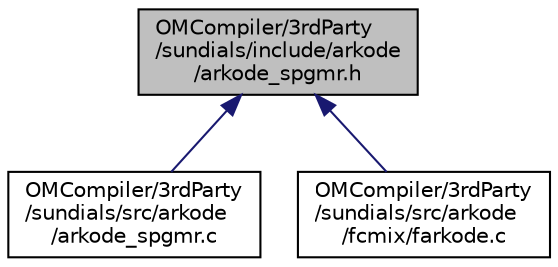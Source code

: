 digraph "OMCompiler/3rdParty/sundials/include/arkode/arkode_spgmr.h"
{
  edge [fontname="Helvetica",fontsize="10",labelfontname="Helvetica",labelfontsize="10"];
  node [fontname="Helvetica",fontsize="10",shape=record];
  Node10 [label="OMCompiler/3rdParty\l/sundials/include/arkode\l/arkode_spgmr.h",height=0.2,width=0.4,color="black", fillcolor="grey75", style="filled", fontcolor="black"];
  Node10 -> Node11 [dir="back",color="midnightblue",fontsize="10",style="solid",fontname="Helvetica"];
  Node11 [label="OMCompiler/3rdParty\l/sundials/src/arkode\l/arkode_spgmr.c",height=0.2,width=0.4,color="black", fillcolor="white", style="filled",URL="$d9/d89/arkode__spgmr_8c.html"];
  Node10 -> Node12 [dir="back",color="midnightblue",fontsize="10",style="solid",fontname="Helvetica"];
  Node12 [label="OMCompiler/3rdParty\l/sundials/src/arkode\l/fcmix/farkode.c",height=0.2,width=0.4,color="black", fillcolor="white", style="filled",URL="$dc/d59/farkode_8c.html"];
}
